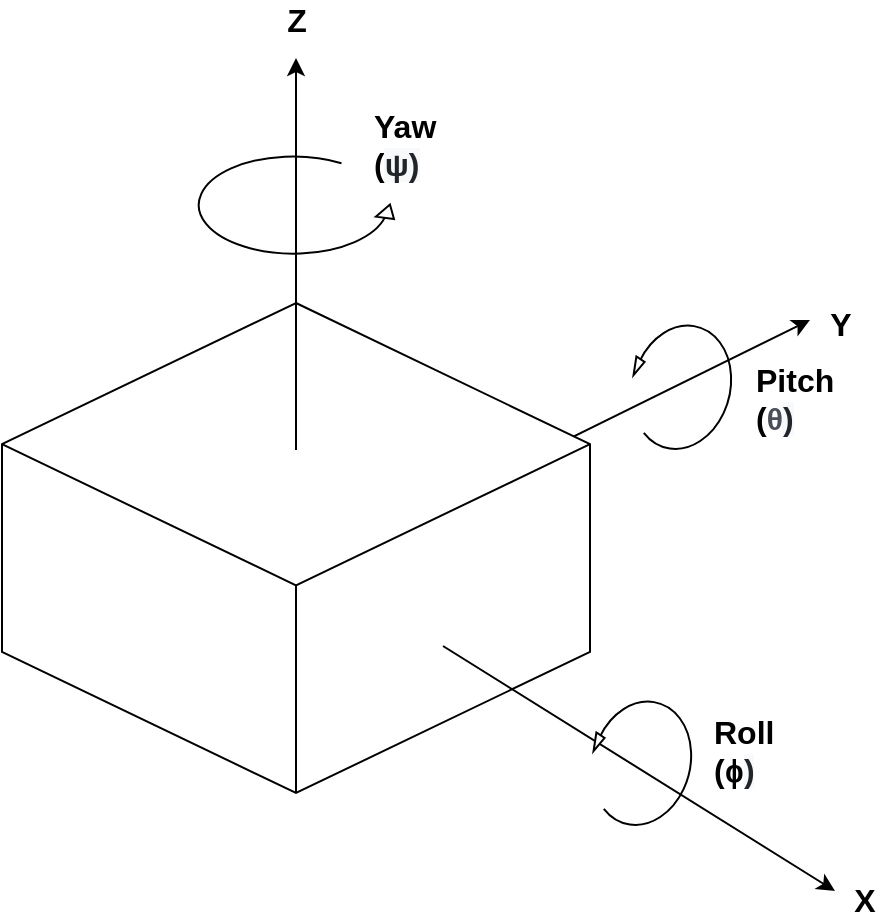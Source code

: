 <mxfile>
    <diagram id="MgquPYGHLPYUjZGtZBUo" name="Page-1">
        <mxGraphModel dx="1704" dy="775" grid="1" gridSize="10" guides="1" tooltips="1" connect="1" arrows="1" fold="1" page="1" pageScale="1" pageWidth="1100" pageHeight="850" math="0" shadow="0">
            <root>
                <mxCell id="0"/>
                <mxCell id="1" parent="0"/>
                <mxCell id="2" value="" style="endArrow=classic;html=1;exitX=0.25;exitY=0.7;exitDx=0;exitDy=0;exitPerimeter=0;" edge="1" parent="1" source="5">
                    <mxGeometry width="50" height="50" relative="1" as="geometry">
                        <mxPoint x="384" y="547.5" as="sourcePoint"/>
                        <mxPoint x="690" y="360" as="targetPoint"/>
                    </mxGeometry>
                </mxCell>
                <mxCell id="5" value="" style="html=1;whiteSpace=wrap;shape=isoCube2;backgroundOutline=1;isoAngle=15;" vertex="1" parent="1">
                    <mxGeometry x="286" y="351.5" width="294" height="245.0" as="geometry"/>
                </mxCell>
                <mxCell id="6" value="" style="endArrow=classic;html=1;" edge="1" parent="1">
                    <mxGeometry width="50" height="50" relative="1" as="geometry">
                        <mxPoint x="433" y="425" as="sourcePoint"/>
                        <mxPoint x="433" y="229" as="targetPoint"/>
                    </mxGeometry>
                </mxCell>
                <mxCell id="8" value="" style="endArrow=classic;html=1;exitX=0.75;exitY=0.7;exitDx=0;exitDy=0;exitPerimeter=0;" edge="1" parent="1" source="5">
                    <mxGeometry width="50" height="50" relative="1" as="geometry">
                        <mxPoint x="384" y="547.5" as="sourcePoint"/>
                        <mxPoint x="702.5" y="645.5" as="targetPoint"/>
                    </mxGeometry>
                </mxCell>
                <mxCell id="9" value="X" style="text;html=1;align=center;verticalAlign=middle;resizable=0;points=[];autosize=1;strokeColor=none;fillColor=none;fontSize=16;fontStyle=1" vertex="1" parent="1">
                    <mxGeometry x="701.5" y="640" width="30" height="20" as="geometry"/>
                </mxCell>
                <mxCell id="10" value="Y" style="text;html=1;align=center;verticalAlign=middle;resizable=0;points=[];autosize=1;strokeColor=none;fillColor=none;fontSize=16;fontStyle=1" vertex="1" parent="1">
                    <mxGeometry x="690.25" y="351.5" width="30" height="20" as="geometry"/>
                </mxCell>
                <mxCell id="11" value="Z" style="text;html=1;align=center;verticalAlign=middle;resizable=0;points=[];autosize=1;strokeColor=none;fillColor=none;fontSize=16;fontStyle=1" vertex="1" parent="1">
                    <mxGeometry x="418" y="200" width="30" height="20" as="geometry"/>
                </mxCell>
                <mxCell id="14" value="" style="verticalLabelPosition=bottom;html=1;verticalAlign=top;strokeWidth=1;shape=mxgraph.lean_mapping.physical_pull;pointerEvents=1;fontFamily=Helvetica;fontSize=16;fontColor=#000000;" vertex="1" parent="1">
                    <mxGeometry x="384" y="278" width="98" height="49" as="geometry"/>
                </mxCell>
                <mxCell id="15" value="&lt;span style=&quot;color: rgb(0 , 0 , 0) ; font-family: &amp;#34;helvetica&amp;#34; ; font-style: normal ; letter-spacing: normal ; text-align: center ; text-indent: 0px ; text-transform: none ; word-spacing: 0px ; display: inline ; float: none ; background-color: rgb(255 , 255 , 255)&quot;&gt;&lt;b&gt;Yaw&lt;/b&gt;&lt;br&gt;&lt;b&gt;(&lt;/b&gt;&lt;span style=&quot;color: rgb(33 , 37 , 41) ; font-family: , , &amp;#34;segoe ui&amp;#34; , &amp;#34;roboto&amp;#34; , &amp;#34;helvetica neue&amp;#34; , &amp;#34;noto sans&amp;#34; , &amp;#34;liberation sans&amp;#34; , &amp;#34;arial&amp;#34; , sans-serif , &amp;#34;apple color emoji&amp;#34; , &amp;#34;segoe ui emoji&amp;#34; , &amp;#34;segoe ui symbol&amp;#34; , &amp;#34;noto color emoji&amp;#34; ; background-color: rgb(248 , 249 , 250)&quot;&gt;&lt;font style=&quot;font-size: 16px&quot;&gt;&lt;b&gt;ψ)&lt;/b&gt;&lt;/font&gt;&lt;/span&gt;&lt;br&gt;&lt;/span&gt;" style="text;whiteSpace=wrap;html=1;fontSize=16;fontFamily=Helvetica;fontColor=#000000;" vertex="1" parent="1">
                    <mxGeometry x="469.75" y="247" width="40.25" height="51" as="geometry"/>
                </mxCell>
                <mxCell id="21" value="" style="verticalLabelPosition=bottom;html=1;verticalAlign=top;strokeWidth=1;shape=mxgraph.lean_mapping.physical_pull;pointerEvents=1;fontFamily=Helvetica;fontSize=16;fontColor=#000000;rotation=-165;" vertex="1" parent="1">
                    <mxGeometry x="600" y="362" width="50.25" height="63" as="geometry"/>
                </mxCell>
                <mxCell id="24" value="&lt;span style=&quot;color: rgb(0 , 0 , 0) ; font-family: &amp;#34;helvetica&amp;#34; ; font-style: normal ; letter-spacing: normal ; text-align: center ; text-indent: 0px ; text-transform: none ; word-spacing: 0px ; display: inline ; float: none ; background-color: rgb(255 , 255 , 255)&quot;&gt;&lt;b&gt;Pitch&lt;br&gt;(&lt;/b&gt;&lt;span style=&quot;color: rgb(75 , 79 , 88) ; font-family: , &amp;#34;blinkmacsystemfont&amp;#34; , &amp;#34;segoe ui&amp;#34; , &amp;#34;roboto&amp;#34; , , &amp;#34;ubuntu&amp;#34; , &amp;#34;cantarell&amp;#34; , &amp;#34;helvetica neue&amp;#34; , sans-serif ; font-size: 15px&quot;&gt;&lt;b&gt;θ&lt;/b&gt;&lt;/span&gt;&lt;span style=&quot;color: rgb(33 , 37 , 41) ; font-family: , , &amp;#34;segoe ui&amp;#34; , &amp;#34;roboto&amp;#34; , &amp;#34;helvetica neue&amp;#34; , &amp;#34;noto sans&amp;#34; , &amp;#34;liberation sans&amp;#34; , &amp;#34;arial&amp;#34; , sans-serif , &amp;#34;apple color emoji&amp;#34; , &amp;#34;segoe ui emoji&amp;#34; , &amp;#34;segoe ui symbol&amp;#34; , &amp;#34;noto color emoji&amp;#34; ; background-color: rgb(248 , 249 , 250)&quot;&gt;&lt;font style=&quot;font-size: 16px&quot;&gt;&lt;b&gt;)&lt;/b&gt;&lt;/font&gt;&lt;/span&gt;&lt;br&gt;&lt;/span&gt;" style="text;whiteSpace=wrap;html=1;fontSize=16;fontFamily=Helvetica;fontColor=#000000;" vertex="1" parent="1">
                    <mxGeometry x="661.25" y="374" width="40.25" height="51" as="geometry"/>
                </mxCell>
                <mxCell id="25" value="" style="verticalLabelPosition=bottom;html=1;verticalAlign=top;strokeWidth=1;shape=mxgraph.lean_mapping.physical_pull;pointerEvents=1;fontFamily=Helvetica;fontSize=16;fontColor=#000000;rotation=-165;" vertex="1" parent="1">
                    <mxGeometry x="580" y="550" width="50.25" height="63" as="geometry"/>
                </mxCell>
                <mxCell id="26" value="&lt;span style=&quot;font-family: &amp;#34;helvetica&amp;#34; ; font-style: normal ; letter-spacing: normal ; text-align: center ; text-indent: 0px ; text-transform: none ; word-spacing: 0px ; display: inline ; float: none&quot;&gt;&lt;b&gt;&lt;span style=&quot;background-color: rgb(255 , 255 , 255)&quot;&gt;Roll&lt;/span&gt;&lt;br&gt;&lt;span style=&quot;background-color: rgb(255 , 255 , 255)&quot;&gt;(&lt;/span&gt;&lt;/b&gt;&lt;span style=&quot;font-family: &amp;#34;courier new&amp;#34; , &amp;#34;courier&amp;#34; , monospace ; font-weight: 700&quot;&gt;&lt;font style=&quot;font-size: 16px&quot;&gt;ϕ&lt;/font&gt;&lt;/span&gt;&lt;span style=&quot;color: rgb(33 , 37 , 41) ; background-color: rgb(248 , 249 , 250)&quot;&gt;&lt;font style=&quot;font-size: 16px&quot;&gt;&lt;b&gt;)&lt;/b&gt;&lt;/font&gt;&lt;/span&gt;&lt;br&gt;&lt;/span&gt;" style="text;whiteSpace=wrap;html=1;fontSize=16;fontFamily=Helvetica;fontColor=#000000;" vertex="1" parent="1">
                    <mxGeometry x="640" y="550" width="40.25" height="46.5" as="geometry"/>
                </mxCell>
            </root>
        </mxGraphModel>
    </diagram>
</mxfile>